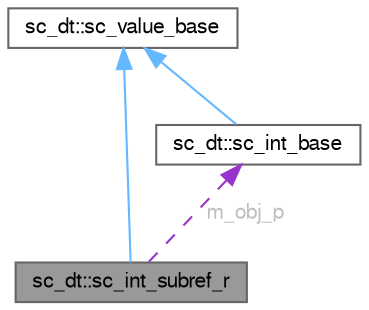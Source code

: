 digraph "sc_dt::sc_int_subref_r"
{
 // LATEX_PDF_SIZE
  bgcolor="transparent";
  edge [fontname=FreeSans,fontsize=10,labelfontname=FreeSans,labelfontsize=10];
  node [fontname=FreeSans,fontsize=10,shape=box,height=0.2,width=0.4];
  Node1 [id="Node000001",label="sc_dt::sc_int_subref_r",height=0.2,width=0.4,color="gray40", fillcolor="grey60", style="filled", fontcolor="black",tooltip=" "];
  Node2 -> Node1 [id="edge1_Node000001_Node000002",dir="back",color="steelblue1",style="solid",tooltip=" "];
  Node2 [id="Node000002",label="sc_dt::sc_value_base",height=0.2,width=0.4,color="gray40", fillcolor="white", style="filled",URL="$a01997.html",tooltip=" "];
  Node3 -> Node1 [id="edge2_Node000001_Node000003",dir="back",color="darkorchid3",style="dashed",tooltip=" ",label=" m_obj_p",fontcolor="grey" ];
  Node3 [id="Node000003",label="sc_dt::sc_int_base",height=0.2,width=0.4,color="gray40", fillcolor="white", style="filled",URL="$a01865.html",tooltip=" "];
  Node2 -> Node3 [id="edge3_Node000003_Node000002",dir="back",color="steelblue1",style="solid",tooltip=" "];
}
